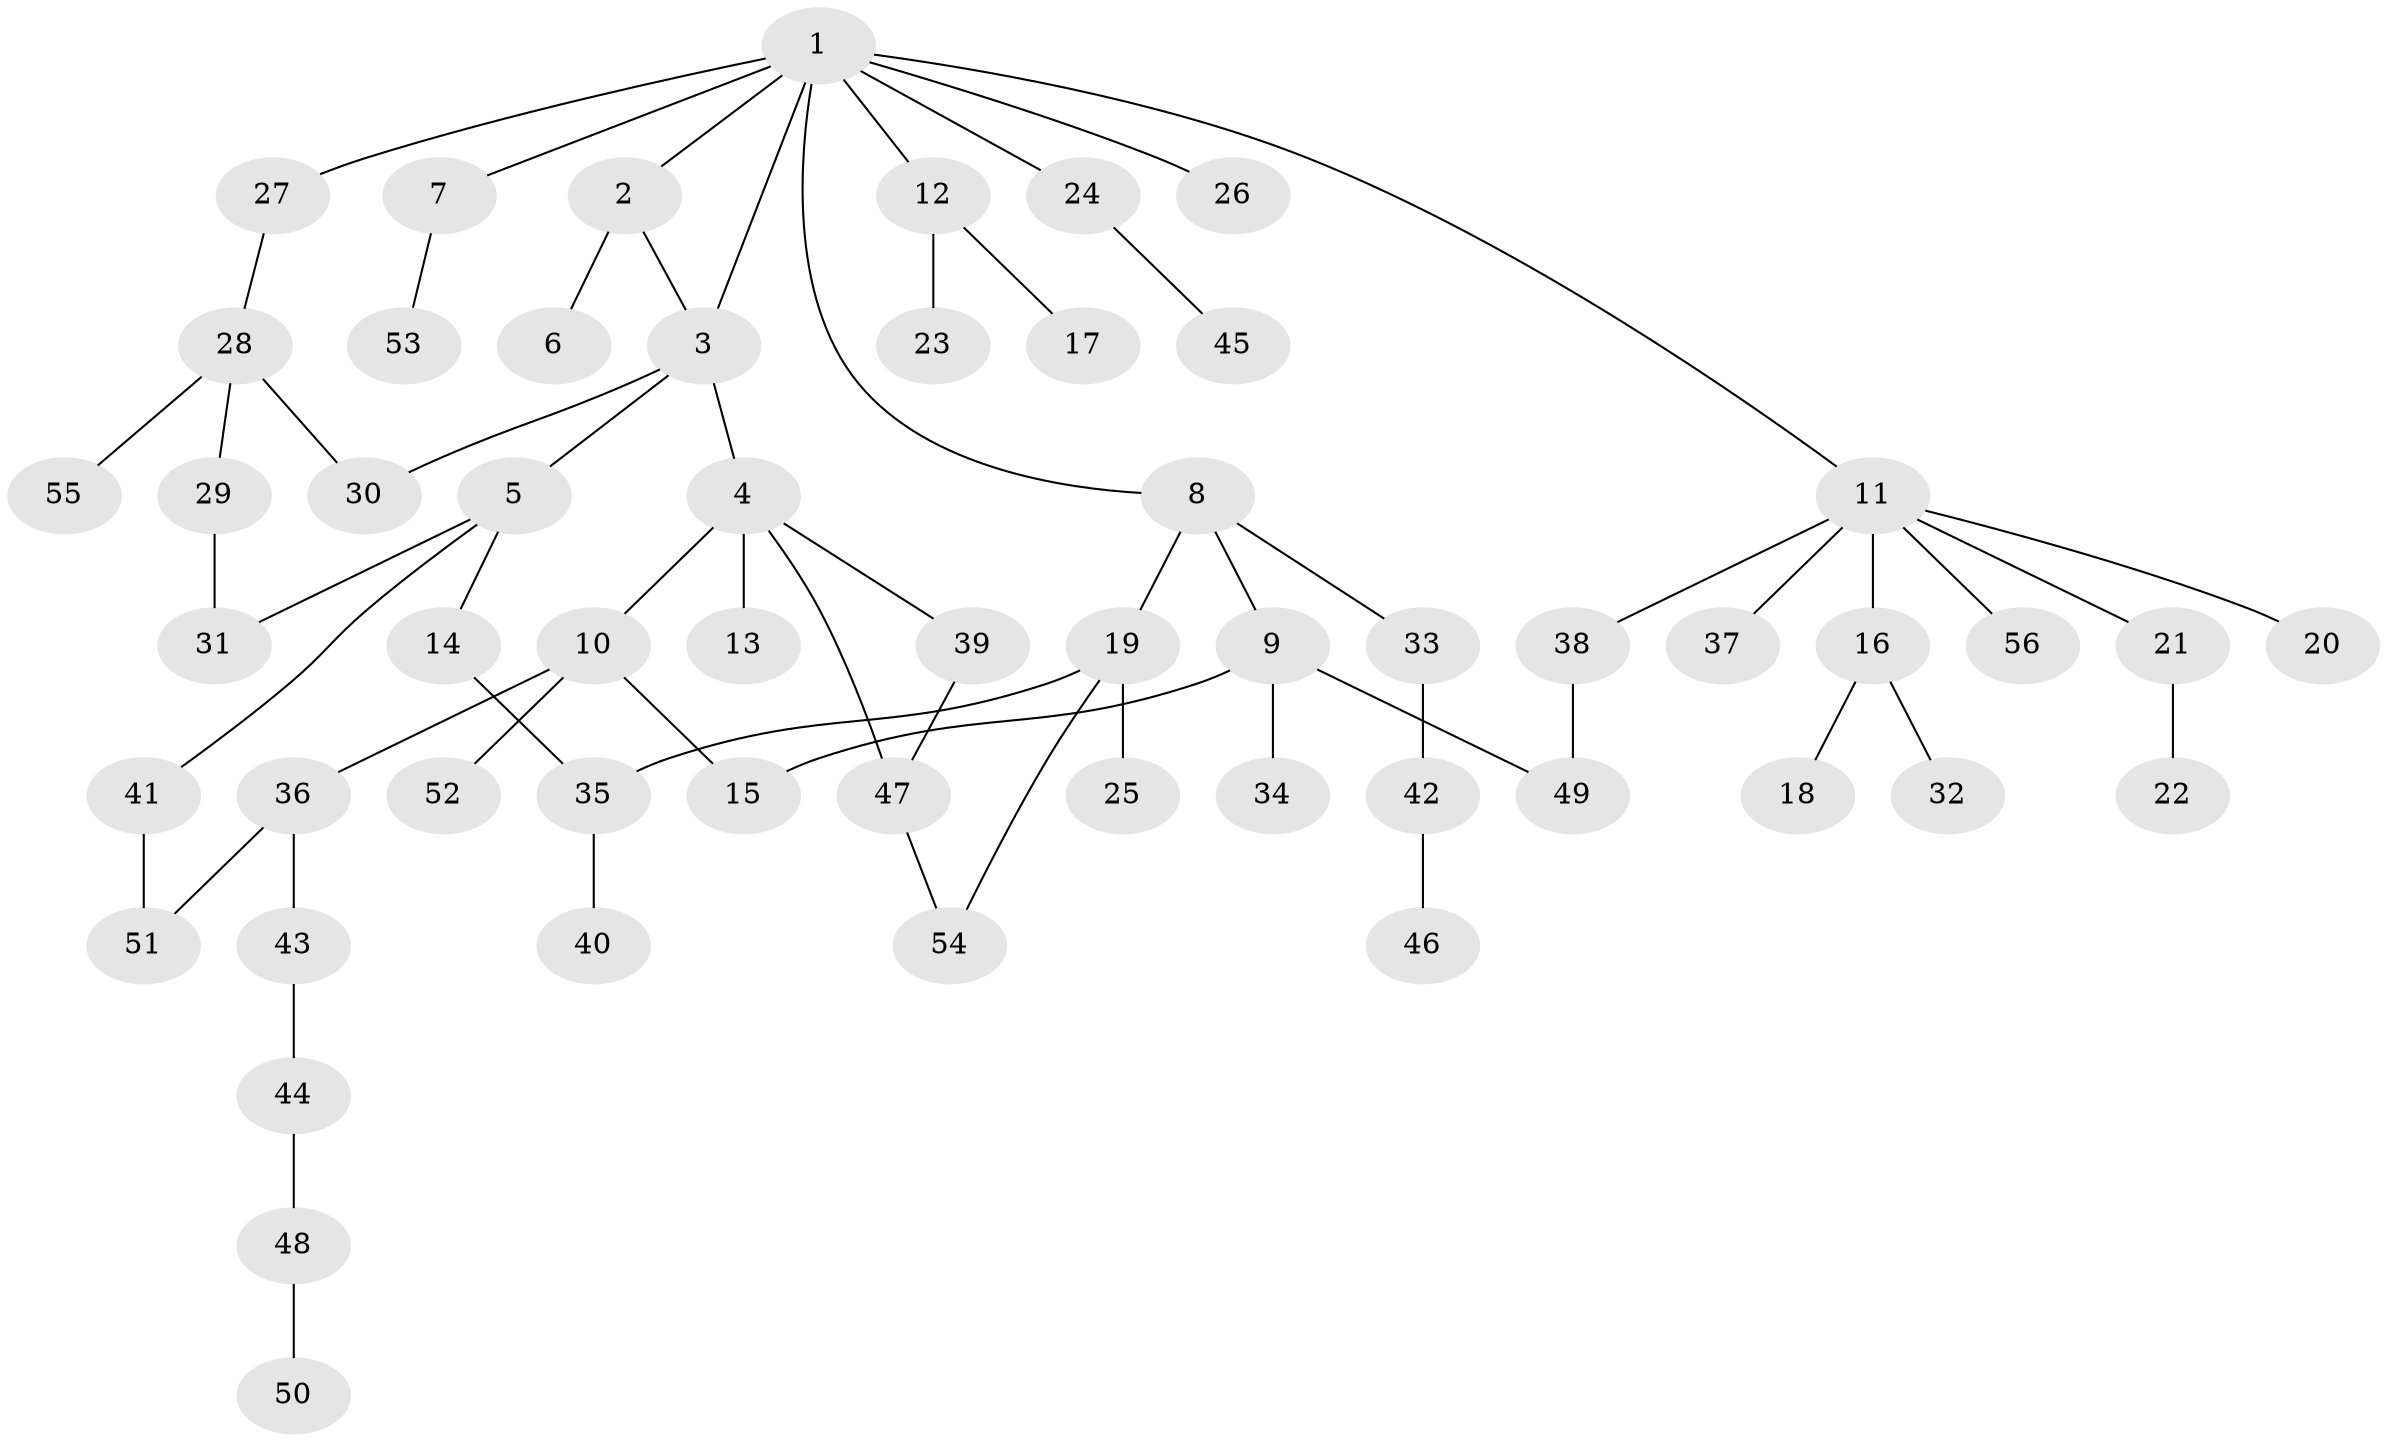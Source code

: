 // coarse degree distribution, {8: 0.03571428571428571, 2: 0.35714285714285715, 7: 0.03571428571428571, 4: 0.03571428571428571, 1: 0.32142857142857145, 5: 0.07142857142857142, 3: 0.14285714285714285}
// Generated by graph-tools (version 1.1) at 2025/48/03/04/25 22:48:38]
// undirected, 56 vertices, 64 edges
graph export_dot {
  node [color=gray90,style=filled];
  1;
  2;
  3;
  4;
  5;
  6;
  7;
  8;
  9;
  10;
  11;
  12;
  13;
  14;
  15;
  16;
  17;
  18;
  19;
  20;
  21;
  22;
  23;
  24;
  25;
  26;
  27;
  28;
  29;
  30;
  31;
  32;
  33;
  34;
  35;
  36;
  37;
  38;
  39;
  40;
  41;
  42;
  43;
  44;
  45;
  46;
  47;
  48;
  49;
  50;
  51;
  52;
  53;
  54;
  55;
  56;
  1 -- 2;
  1 -- 3;
  1 -- 7;
  1 -- 8;
  1 -- 11;
  1 -- 12;
  1 -- 24;
  1 -- 26;
  1 -- 27;
  2 -- 6;
  2 -- 3;
  3 -- 4;
  3 -- 5;
  3 -- 30;
  4 -- 10;
  4 -- 13;
  4 -- 39;
  4 -- 47;
  5 -- 14;
  5 -- 31;
  5 -- 41;
  7 -- 53;
  8 -- 9;
  8 -- 19;
  8 -- 33;
  9 -- 34;
  9 -- 49;
  9 -- 15;
  10 -- 15;
  10 -- 36;
  10 -- 52;
  11 -- 16;
  11 -- 20;
  11 -- 21;
  11 -- 37;
  11 -- 38;
  11 -- 56;
  12 -- 17;
  12 -- 23;
  14 -- 35;
  16 -- 18;
  16 -- 32;
  19 -- 25;
  19 -- 35;
  19 -- 54;
  21 -- 22;
  24 -- 45;
  27 -- 28;
  28 -- 29;
  28 -- 55;
  28 -- 30;
  29 -- 31;
  33 -- 42;
  35 -- 40;
  36 -- 43;
  36 -- 51;
  38 -- 49;
  39 -- 47;
  41 -- 51;
  42 -- 46;
  43 -- 44;
  44 -- 48;
  47 -- 54;
  48 -- 50;
}
